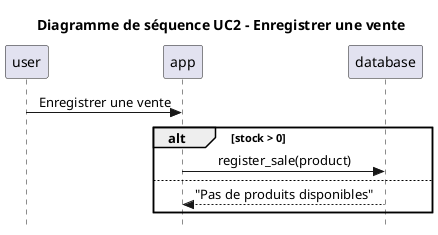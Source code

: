 @startuml
skinparam style strictuml
skinparam defaultfontname Verdana
skinparam sequence {
    MessageAlign center
}

title Diagramme de séquence UC2 - Enregistrer une vente

participant "user" as user
participant "app" as app
participant "database" as db 

user -> app : Enregistrer une vente 
alt stock > 0
    app -> db : register_sale(product)
else 
    db --> app : "Pas de produits disponibles"
end
@enduml